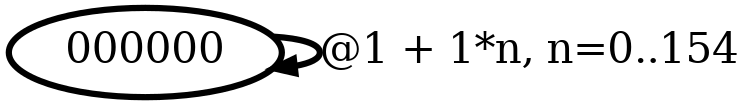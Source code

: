 digraph G {
        node [style=rounded, penwidth=3, fontsize=20, shape=oval];
        "000000" -> "000000" [label="@1 + 1*n, n=0..154", color=black,arrowsize=1,style=bold,penwidth=3,fontsize=20];
}
